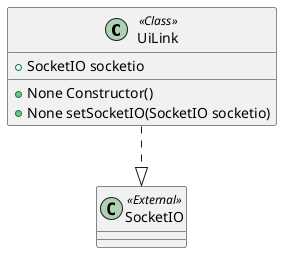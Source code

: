 @startuml
class UiLink <<Class>>
{
+ SocketIO socketio
+None Constructor()
+None setSocketIO(SocketIO socketio)
}
class SocketIO <<External>>
UiLink ..|> SocketIO
@enduml
